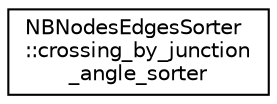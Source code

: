digraph "Graphical Class Hierarchy"
{
  edge [fontname="Helvetica",fontsize="10",labelfontname="Helvetica",labelfontsize="10"];
  node [fontname="Helvetica",fontsize="10",shape=record];
  rankdir="LR";
  Node0 [label="NBNodesEdgesSorter\l::crossing_by_junction\l_angle_sorter",height=0.2,width=0.4,color="black", fillcolor="white", style="filled",URL="$d4/d9c/class_n_b_nodes_edges_sorter_1_1crossing__by__junction__angle__sorter.html",tooltip="Sorts crossings by minimum clockwise clockwise edge angle. Use the ordering found in myAllEdges of th..."];
}
